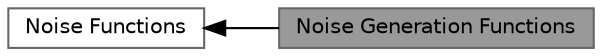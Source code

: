 digraph "Noise Generation Functions"
{
 // LATEX_PDF_SIZE
  bgcolor="transparent";
  edge [fontname=Helvetica,fontsize=10,labelfontname=Helvetica,labelfontsize=10];
  node [fontname=Helvetica,fontsize=10,shape=box,height=0.2,width=0.4];
  rankdir=LR;
  Node2 [id="Node000002",label="Noise Functions",height=0.2,width=0.4,color="grey40", fillcolor="white", style="filled",URL="$d8/d5c/group___noise.html",tooltip="Functions to generate and fill arrays with noise."];
  Node1 [id="Node000001",label="Noise Generation Functions",height=0.2,width=0.4,color="gray40", fillcolor="grey60", style="filled", fontcolor="black",tooltip="Functions to generate noise."];
  Node2->Node1 [shape=plaintext, dir="back", style="solid"];
}
